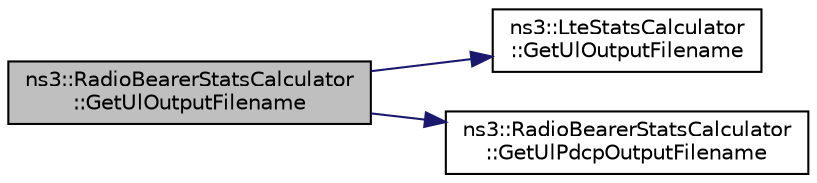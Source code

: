 digraph "ns3::RadioBearerStatsCalculator::GetUlOutputFilename"
{
 // LATEX_PDF_SIZE
  edge [fontname="Helvetica",fontsize="10",labelfontname="Helvetica",labelfontsize="10"];
  node [fontname="Helvetica",fontsize="10",shape=record];
  rankdir="LR";
  Node1 [label="ns3::RadioBearerStatsCalculator\l::GetUlOutputFilename",height=0.2,width=0.4,color="black", fillcolor="grey75", style="filled", fontcolor="black",tooltip="Get the name of the file where the uplink statistics will be stored."];
  Node1 -> Node2 [color="midnightblue",fontsize="10",style="solid",fontname="Helvetica"];
  Node2 [label="ns3::LteStatsCalculator\l::GetUlOutputFilename",height=0.2,width=0.4,color="black", fillcolor="white", style="filled",URL="$classns3_1_1_lte_stats_calculator.html#a8091b8aee336d1c4745de3e422b46e40",tooltip="Get the name of the file where the uplink statistics will be stored."];
  Node1 -> Node3 [color="midnightblue",fontsize="10",style="solid",fontname="Helvetica"];
  Node3 [label="ns3::RadioBearerStatsCalculator\l::GetUlPdcpOutputFilename",height=0.2,width=0.4,color="black", fillcolor="white", style="filled",URL="$classns3_1_1_radio_bearer_stats_calculator.html#a4562ed1af998e67d0014aed07da627b0",tooltip="Get the name of the file where the uplink PDCP statistics will be stored."];
}
